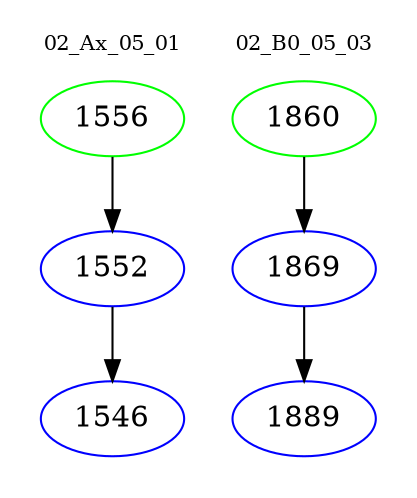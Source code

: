 digraph{
subgraph cluster_0 {
color = white
label = "02_Ax_05_01";
fontsize=10;
T0_1556 [label="1556", color="green"]
T0_1556 -> T0_1552 [color="black"]
T0_1552 [label="1552", color="blue"]
T0_1552 -> T0_1546 [color="black"]
T0_1546 [label="1546", color="blue"]
}
subgraph cluster_1 {
color = white
label = "02_B0_05_03";
fontsize=10;
T1_1860 [label="1860", color="green"]
T1_1860 -> T1_1869 [color="black"]
T1_1869 [label="1869", color="blue"]
T1_1869 -> T1_1889 [color="black"]
T1_1889 [label="1889", color="blue"]
}
}
